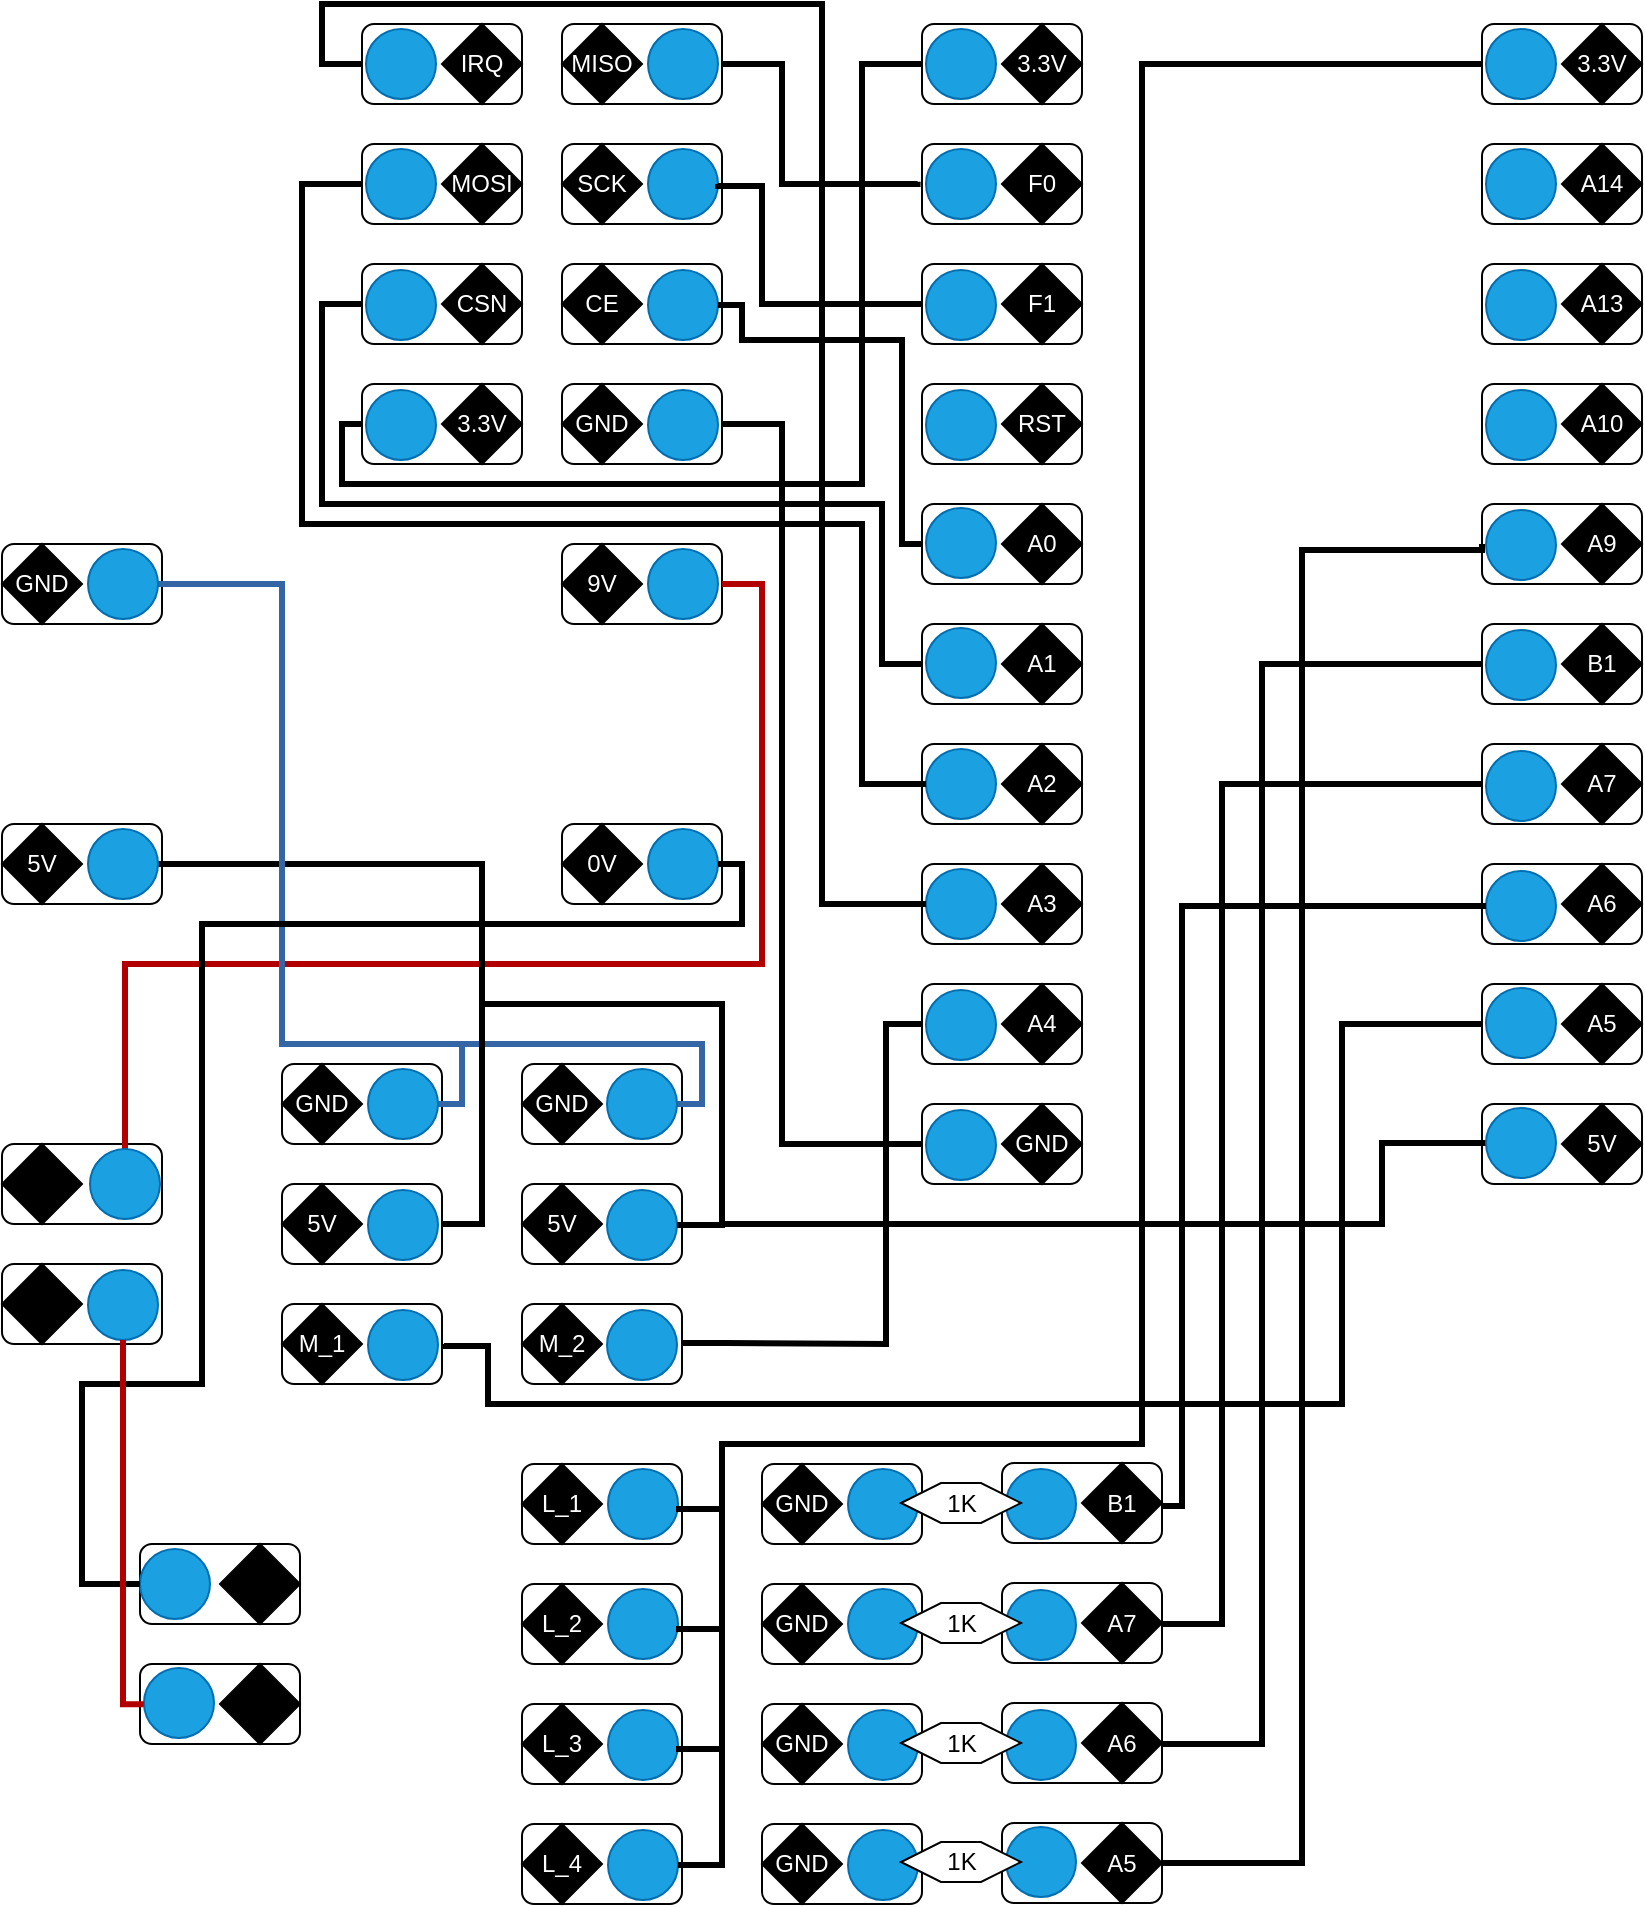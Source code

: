 <mxfile version="21.8.2" type="github">
  <diagram name="Page-1" id="c5zftQqzD3zsDb2I6Wu0">
    <mxGraphModel dx="2270" dy="1325" grid="1" gridSize="10" guides="1" tooltips="1" connect="1" arrows="1" fold="1" page="1" pageScale="1" pageWidth="850" pageHeight="1100" math="0" shadow="0">
      <root>
        <mxCell id="0" />
        <mxCell id="1" parent="0" />
        <mxCell id="VoKVurm5gyyOJxLy-Uc7-3" value="" style="rounded=1;whiteSpace=wrap;html=1;" vertex="1" parent="1">
          <mxGeometry x="200" y="40" width="80" height="40" as="geometry" />
        </mxCell>
        <mxCell id="VoKVurm5gyyOJxLy-Uc7-4" value="" style="rounded=1;whiteSpace=wrap;html=1;" vertex="1" parent="1">
          <mxGeometry x="200" y="100" width="80" height="40" as="geometry" />
        </mxCell>
        <mxCell id="VoKVurm5gyyOJxLy-Uc7-5" value="" style="rounded=1;whiteSpace=wrap;html=1;" vertex="1" parent="1">
          <mxGeometry x="200" y="160" width="80" height="40" as="geometry" />
        </mxCell>
        <mxCell id="VoKVurm5gyyOJxLy-Uc7-6" value="" style="rounded=1;whiteSpace=wrap;html=1;" vertex="1" parent="1">
          <mxGeometry x="200" y="220" width="80" height="40" as="geometry" />
        </mxCell>
        <mxCell id="VoKVurm5gyyOJxLy-Uc7-7" value="" style="rounded=1;whiteSpace=wrap;html=1;" vertex="1" parent="1">
          <mxGeometry x="300" y="40" width="80" height="40" as="geometry" />
        </mxCell>
        <mxCell id="VoKVurm5gyyOJxLy-Uc7-8" value="" style="rounded=1;whiteSpace=wrap;html=1;" vertex="1" parent="1">
          <mxGeometry x="300" y="100" width="80" height="40" as="geometry" />
        </mxCell>
        <mxCell id="VoKVurm5gyyOJxLy-Uc7-9" value="" style="rounded=1;whiteSpace=wrap;html=1;" vertex="1" parent="1">
          <mxGeometry x="300" y="160" width="80" height="40" as="geometry" />
        </mxCell>
        <mxCell id="VoKVurm5gyyOJxLy-Uc7-10" value="" style="rounded=1;whiteSpace=wrap;html=1;" vertex="1" parent="1">
          <mxGeometry x="300" y="220" width="80" height="40" as="geometry" />
        </mxCell>
        <mxCell id="VoKVurm5gyyOJxLy-Uc7-11" value="" style="rounded=1;whiteSpace=wrap;html=1;" vertex="1" parent="1">
          <mxGeometry x="300" y="300" width="80" height="40" as="geometry" />
        </mxCell>
        <mxCell id="VoKVurm5gyyOJxLy-Uc7-14" value="" style="rounded=1;whiteSpace=wrap;html=1;" vertex="1" parent="1">
          <mxGeometry x="300" y="440" width="80" height="40" as="geometry" />
        </mxCell>
        <mxCell id="VoKVurm5gyyOJxLy-Uc7-15" value="" style="rounded=1;whiteSpace=wrap;html=1;" vertex="1" parent="1">
          <mxGeometry x="20" y="300" width="80" height="40" as="geometry" />
        </mxCell>
        <mxCell id="VoKVurm5gyyOJxLy-Uc7-16" value="" style="rounded=1;whiteSpace=wrap;html=1;" vertex="1" parent="1">
          <mxGeometry x="20" y="440" width="80" height="40" as="geometry" />
        </mxCell>
        <mxCell id="VoKVurm5gyyOJxLy-Uc7-17" value="" style="rounded=1;whiteSpace=wrap;html=1;" vertex="1" parent="1">
          <mxGeometry x="20" y="600" width="80" height="40" as="geometry" />
        </mxCell>
        <mxCell id="VoKVurm5gyyOJxLy-Uc7-18" value="" style="rounded=1;whiteSpace=wrap;html=1;" vertex="1" parent="1">
          <mxGeometry x="20" y="660" width="80" height="40" as="geometry" />
        </mxCell>
        <mxCell id="VoKVurm5gyyOJxLy-Uc7-19" value="" style="rounded=1;whiteSpace=wrap;html=1;" vertex="1" parent="1">
          <mxGeometry x="89" y="800" width="80" height="40" as="geometry" />
        </mxCell>
        <mxCell id="VoKVurm5gyyOJxLy-Uc7-20" value="" style="rounded=1;whiteSpace=wrap;html=1;" vertex="1" parent="1">
          <mxGeometry x="89" y="860" width="80" height="40" as="geometry" />
        </mxCell>
        <mxCell id="VoKVurm5gyyOJxLy-Uc7-21" value="" style="rounded=1;whiteSpace=wrap;html=1;" vertex="1" parent="1">
          <mxGeometry x="160" y="560" width="80" height="40" as="geometry" />
        </mxCell>
        <mxCell id="VoKVurm5gyyOJxLy-Uc7-22" value="" style="rounded=1;whiteSpace=wrap;html=1;" vertex="1" parent="1">
          <mxGeometry x="160" y="620" width="80" height="40" as="geometry" />
        </mxCell>
        <mxCell id="VoKVurm5gyyOJxLy-Uc7-23" value="" style="rounded=1;whiteSpace=wrap;html=1;" vertex="1" parent="1">
          <mxGeometry x="160" y="680" width="80" height="40" as="geometry" />
        </mxCell>
        <mxCell id="VoKVurm5gyyOJxLy-Uc7-24" value="" style="rounded=1;whiteSpace=wrap;html=1;" vertex="1" parent="1">
          <mxGeometry x="280" y="560" width="80" height="40" as="geometry" />
        </mxCell>
        <mxCell id="VoKVurm5gyyOJxLy-Uc7-25" value="" style="rounded=1;whiteSpace=wrap;html=1;" vertex="1" parent="1">
          <mxGeometry x="280" y="620" width="80" height="40" as="geometry" />
        </mxCell>
        <mxCell id="VoKVurm5gyyOJxLy-Uc7-26" value="" style="rounded=1;whiteSpace=wrap;html=1;" vertex="1" parent="1">
          <mxGeometry x="280" y="680" width="80" height="40" as="geometry" />
        </mxCell>
        <mxCell id="VoKVurm5gyyOJxLy-Uc7-27" value="" style="rounded=1;whiteSpace=wrap;html=1;" vertex="1" parent="1">
          <mxGeometry x="280" y="760" width="80" height="40" as="geometry" />
        </mxCell>
        <mxCell id="VoKVurm5gyyOJxLy-Uc7-28" value="" style="rounded=1;whiteSpace=wrap;html=1;" vertex="1" parent="1">
          <mxGeometry x="280" y="820" width="80" height="40" as="geometry" />
        </mxCell>
        <mxCell id="VoKVurm5gyyOJxLy-Uc7-29" value="" style="rounded=1;whiteSpace=wrap;html=1;" vertex="1" parent="1">
          <mxGeometry x="280" y="880" width="80" height="40" as="geometry" />
        </mxCell>
        <mxCell id="VoKVurm5gyyOJxLy-Uc7-30" value="" style="rounded=1;whiteSpace=wrap;html=1;" vertex="1" parent="1">
          <mxGeometry x="280" y="940" width="80" height="40" as="geometry" />
        </mxCell>
        <mxCell id="VoKVurm5gyyOJxLy-Uc7-31" value="" style="rounded=1;whiteSpace=wrap;html=1;" vertex="1" parent="1">
          <mxGeometry x="760" y="40" width="80" height="40" as="geometry" />
        </mxCell>
        <mxCell id="VoKVurm5gyyOJxLy-Uc7-32" value="" style="rounded=1;whiteSpace=wrap;html=1;" vertex="1" parent="1">
          <mxGeometry x="760" y="100" width="80" height="40" as="geometry" />
        </mxCell>
        <mxCell id="VoKVurm5gyyOJxLy-Uc7-33" value="" style="rounded=1;whiteSpace=wrap;html=1;" vertex="1" parent="1">
          <mxGeometry x="760" y="160" width="80" height="40" as="geometry" />
        </mxCell>
        <mxCell id="VoKVurm5gyyOJxLy-Uc7-34" value="" style="rounded=1;whiteSpace=wrap;html=1;" vertex="1" parent="1">
          <mxGeometry x="760" y="220" width="80" height="40" as="geometry" />
        </mxCell>
        <mxCell id="VoKVurm5gyyOJxLy-Uc7-35" value="" style="rounded=1;whiteSpace=wrap;html=1;" vertex="1" parent="1">
          <mxGeometry x="760" y="280" width="80" height="40" as="geometry" />
        </mxCell>
        <mxCell id="VoKVurm5gyyOJxLy-Uc7-36" value="" style="rounded=1;whiteSpace=wrap;html=1;" vertex="1" parent="1">
          <mxGeometry x="760" y="340" width="80" height="40" as="geometry" />
        </mxCell>
        <mxCell id="VoKVurm5gyyOJxLy-Uc7-37" value="" style="rounded=1;whiteSpace=wrap;html=1;" vertex="1" parent="1">
          <mxGeometry x="760" y="400" width="80" height="40" as="geometry" />
        </mxCell>
        <mxCell id="VoKVurm5gyyOJxLy-Uc7-38" value="" style="rounded=1;whiteSpace=wrap;html=1;" vertex="1" parent="1">
          <mxGeometry x="760" y="460" width="80" height="40" as="geometry" />
        </mxCell>
        <mxCell id="VoKVurm5gyyOJxLy-Uc7-39" value="" style="rounded=1;whiteSpace=wrap;html=1;" vertex="1" parent="1">
          <mxGeometry x="760" y="520" width="80" height="40" as="geometry" />
        </mxCell>
        <mxCell id="VoKVurm5gyyOJxLy-Uc7-40" value="" style="rounded=1;whiteSpace=wrap;html=1;" vertex="1" parent="1">
          <mxGeometry x="760" y="580" width="80" height="40" as="geometry" />
        </mxCell>
        <mxCell id="VoKVurm5gyyOJxLy-Uc7-43" value="" style="rounded=1;whiteSpace=wrap;html=1;" vertex="1" parent="1">
          <mxGeometry x="480" y="40" width="80" height="40" as="geometry" />
        </mxCell>
        <mxCell id="VoKVurm5gyyOJxLy-Uc7-44" value="" style="rounded=1;whiteSpace=wrap;html=1;" vertex="1" parent="1">
          <mxGeometry x="480" y="100" width="80" height="40" as="geometry" />
        </mxCell>
        <mxCell id="VoKVurm5gyyOJxLy-Uc7-45" value="" style="rounded=1;whiteSpace=wrap;html=1;" vertex="1" parent="1">
          <mxGeometry x="480" y="160" width="80" height="40" as="geometry" />
        </mxCell>
        <mxCell id="VoKVurm5gyyOJxLy-Uc7-46" value="" style="rounded=1;whiteSpace=wrap;html=1;" vertex="1" parent="1">
          <mxGeometry x="480" y="220" width="80" height="40" as="geometry" />
        </mxCell>
        <mxCell id="VoKVurm5gyyOJxLy-Uc7-47" value="" style="rounded=1;whiteSpace=wrap;html=1;" vertex="1" parent="1">
          <mxGeometry x="480" y="280" width="80" height="40" as="geometry" />
        </mxCell>
        <mxCell id="VoKVurm5gyyOJxLy-Uc7-48" value="" style="rounded=1;whiteSpace=wrap;html=1;" vertex="1" parent="1">
          <mxGeometry x="480" y="340" width="80" height="40" as="geometry" />
        </mxCell>
        <mxCell id="VoKVurm5gyyOJxLy-Uc7-49" value="" style="rounded=1;whiteSpace=wrap;html=1;" vertex="1" parent="1">
          <mxGeometry x="480" y="400" width="80" height="40" as="geometry" />
        </mxCell>
        <mxCell id="VoKVurm5gyyOJxLy-Uc7-50" value="" style="rounded=1;whiteSpace=wrap;html=1;" vertex="1" parent="1">
          <mxGeometry x="480" y="460" width="80" height="40" as="geometry" />
        </mxCell>
        <mxCell id="VoKVurm5gyyOJxLy-Uc7-51" value="" style="rounded=1;whiteSpace=wrap;html=1;" vertex="1" parent="1">
          <mxGeometry x="480" y="520" width="80" height="40" as="geometry" />
        </mxCell>
        <mxCell id="VoKVurm5gyyOJxLy-Uc7-52" value="" style="rounded=1;whiteSpace=wrap;html=1;" vertex="1" parent="1">
          <mxGeometry x="480" y="580" width="80" height="40" as="geometry" />
        </mxCell>
        <mxCell id="VoKVurm5gyyOJxLy-Uc7-81" value="L_1" style="rhombus;whiteSpace=wrap;html=1;fillColor=#000000;fontColor=#FFFFFF;" vertex="1" parent="1">
          <mxGeometry x="280" y="760" width="40" height="40" as="geometry" />
        </mxCell>
        <mxCell id="VoKVurm5gyyOJxLy-Uc7-82" value="L_2" style="rhombus;whiteSpace=wrap;html=1;fillColor=#000000;fontColor=#ffffff;" vertex="1" parent="1">
          <mxGeometry x="280" y="820" width="40" height="40" as="geometry" />
        </mxCell>
        <mxCell id="VoKVurm5gyyOJxLy-Uc7-83" value="L_3" style="rhombus;whiteSpace=wrap;html=1;fillColor=#000000;fontColor=#ffffff;" vertex="1" parent="1">
          <mxGeometry x="280" y="880" width="40" height="40" as="geometry" />
        </mxCell>
        <mxCell id="VoKVurm5gyyOJxLy-Uc7-84" value="L_4" style="rhombus;whiteSpace=wrap;html=1;fillColor=#000000;fontColor=#ffffff;" vertex="1" parent="1">
          <mxGeometry x="280" y="940" width="40" height="40" as="geometry" />
        </mxCell>
        <mxCell id="VoKVurm5gyyOJxLy-Uc7-85" value="" style="rhombus;whiteSpace=wrap;html=1;fillColor=#000000;" vertex="1" parent="1">
          <mxGeometry x="129" y="800" width="40" height="40" as="geometry" />
        </mxCell>
        <mxCell id="VoKVurm5gyyOJxLy-Uc7-86" value="" style="rhombus;whiteSpace=wrap;html=1;fillColor=#000000;" vertex="1" parent="1">
          <mxGeometry x="129" y="860" width="40" height="40" as="geometry" />
        </mxCell>
        <mxCell id="VoKVurm5gyyOJxLy-Uc7-89" value="M_2" style="rhombus;whiteSpace=wrap;html=1;fillColor=#000000;fontColor=#FFFFFF;" vertex="1" parent="1">
          <mxGeometry x="280" y="680" width="40" height="40" as="geometry" />
        </mxCell>
        <mxCell id="VoKVurm5gyyOJxLy-Uc7-92" value="&lt;font color=&quot;#ffffff&quot;&gt;M_1&lt;/font&gt;" style="rhombus;whiteSpace=wrap;html=1;fillColor=#000000;" vertex="1" parent="1">
          <mxGeometry x="160" y="680" width="40" height="40" as="geometry" />
        </mxCell>
        <mxCell id="VoKVurm5gyyOJxLy-Uc7-93" value="" style="rhombus;whiteSpace=wrap;html=1;fillColor=#000000;" vertex="1" parent="1">
          <mxGeometry x="20" y="600" width="40" height="40" as="geometry" />
        </mxCell>
        <mxCell id="VoKVurm5gyyOJxLy-Uc7-94" value="" style="rhombus;whiteSpace=wrap;html=1;fillColor=#000000;" vertex="1" parent="1">
          <mxGeometry x="20" y="660" width="40" height="40" as="geometry" />
        </mxCell>
        <mxCell id="VoKVurm5gyyOJxLy-Uc7-95" value="&lt;font color=&quot;#ffffff&quot;&gt;GND&lt;/font&gt;" style="rhombus;whiteSpace=wrap;html=1;fillColor=#000000;" vertex="1" parent="1">
          <mxGeometry x="20" y="300" width="40" height="40" as="geometry" />
        </mxCell>
        <mxCell id="VoKVurm5gyyOJxLy-Uc7-96" value="&lt;font color=&quot;#ffffff&quot;&gt;5V&lt;/font&gt;" style="rhombus;whiteSpace=wrap;html=1;fillColor=#000000;" vertex="1" parent="1">
          <mxGeometry x="20" y="440" width="40" height="40" as="geometry" />
        </mxCell>
        <mxCell id="VoKVurm5gyyOJxLy-Uc7-97" value="9V" style="rhombus;whiteSpace=wrap;html=1;fillColor=#000000;fontColor=#ffffff;" vertex="1" parent="1">
          <mxGeometry x="300" y="300" width="40" height="40" as="geometry" />
        </mxCell>
        <mxCell id="VoKVurm5gyyOJxLy-Uc7-98" value="0V" style="rhombus;whiteSpace=wrap;html=1;fillColor=#000000;fontColor=#ffffff;" vertex="1" parent="1">
          <mxGeometry x="300" y="440" width="40" height="40" as="geometry" />
        </mxCell>
        <mxCell id="VoKVurm5gyyOJxLy-Uc7-99" value="" style="ellipse;whiteSpace=wrap;html=1;aspect=fixed;fillColor=#1ba1e2;strokeColor=#006EAF;fontColor=#ffffff;" vertex="1" parent="1">
          <mxGeometry x="89" y="802.5" width="35" height="35" as="geometry" />
        </mxCell>
        <mxCell id="VoKVurm5gyyOJxLy-Uc7-100" value="" style="ellipse;whiteSpace=wrap;html=1;aspect=fixed;fillColor=#1ba1e2;strokeColor=#006EAF;fontColor=#ffffff;" vertex="1" parent="1">
          <mxGeometry x="91" y="862" width="35" height="35" as="geometry" />
        </mxCell>
        <mxCell id="VoKVurm5gyyOJxLy-Uc7-148" value="" style="edgeStyle=orthogonalEdgeStyle;rounded=0;orthogonalLoop=1;jettySize=auto;html=1;endArrow=none;endFill=0;entryX=1;entryY=0.5;entryDx=0;entryDy=0;strokeWidth=3;fillColor=#e51400;strokeColor=#B20000;" edge="1" parent="1" source="VoKVurm5gyyOJxLy-Uc7-101" target="VoKVurm5gyyOJxLy-Uc7-11">
          <mxGeometry relative="1" as="geometry">
            <mxPoint x="82" y="505" as="targetPoint" />
            <Array as="points">
              <mxPoint x="82" y="510" />
              <mxPoint x="400" y="510" />
              <mxPoint x="400" y="320" />
            </Array>
          </mxGeometry>
        </mxCell>
        <mxCell id="VoKVurm5gyyOJxLy-Uc7-101" value="" style="ellipse;whiteSpace=wrap;html=1;aspect=fixed;fillColor=#1ba1e2;strokeColor=#006EAF;fontColor=#ffffff;" vertex="1" parent="1">
          <mxGeometry x="64" y="602.5" width="35" height="35" as="geometry" />
        </mxCell>
        <mxCell id="VoKVurm5gyyOJxLy-Uc7-102" value="" style="ellipse;whiteSpace=wrap;html=1;aspect=fixed;fillColor=#1ba1e2;strokeColor=#006EAF;fontColor=#ffffff;" vertex="1" parent="1">
          <mxGeometry x="63" y="663" width="35" height="35" as="geometry" />
        </mxCell>
        <mxCell id="VoKVurm5gyyOJxLy-Uc7-199" value="" style="edgeStyle=orthogonalEdgeStyle;rounded=0;orthogonalLoop=1;jettySize=auto;html=1;endArrow=none;endFill=0;strokeWidth=3;entryX=0;entryY=0.5;entryDx=0;entryDy=0;" edge="1" parent="1" source="VoKVurm5gyyOJxLy-Uc7-103" target="VoKVurm5gyyOJxLy-Uc7-140">
          <mxGeometry relative="1" as="geometry">
            <mxPoint x="195.5" y="460" as="targetPoint" />
            <Array as="points">
              <mxPoint x="260" y="460" />
              <mxPoint x="260" y="530" />
              <mxPoint x="380" y="530" />
              <mxPoint x="380" y="640" />
              <mxPoint x="710" y="640" />
              <mxPoint x="710" y="600" />
            </Array>
          </mxGeometry>
        </mxCell>
        <mxCell id="VoKVurm5gyyOJxLy-Uc7-103" value="" style="ellipse;whiteSpace=wrap;html=1;aspect=fixed;fillColor=#1ba1e2;strokeColor=#006EAF;fontColor=#ffffff;" vertex="1" parent="1">
          <mxGeometry x="63" y="442.5" width="35" height="35" as="geometry" />
        </mxCell>
        <mxCell id="VoKVurm5gyyOJxLy-Uc7-201" value="" style="edgeStyle=orthogonalEdgeStyle;rounded=0;orthogonalLoop=1;jettySize=auto;html=1;endArrow=none;endFill=0;strokeWidth=3;entryX=1;entryY=0.5;entryDx=0;entryDy=0;fillColor=#ffcccc;strokeColor=#3465a4;" edge="1" parent="1" source="VoKVurm5gyyOJxLy-Uc7-104" target="VoKVurm5gyyOJxLy-Uc7-131">
          <mxGeometry relative="1" as="geometry">
            <mxPoint x="195.5" y="320" as="targetPoint" />
            <Array as="points">
              <mxPoint x="160" y="320" />
              <mxPoint x="160" y="550" />
              <mxPoint x="250" y="550" />
              <mxPoint x="250" y="580" />
            </Array>
          </mxGeometry>
        </mxCell>
        <mxCell id="VoKVurm5gyyOJxLy-Uc7-104" value="" style="ellipse;whiteSpace=wrap;html=1;aspect=fixed;fillColor=#1ba1e2;strokeColor=#006EAF;fontColor=#ffffff;" vertex="1" parent="1">
          <mxGeometry x="63" y="302.5" width="35" height="35" as="geometry" />
        </mxCell>
        <mxCell id="VoKVurm5gyyOJxLy-Uc7-105" value="" style="ellipse;whiteSpace=wrap;html=1;aspect=fixed;fillColor=#1ba1e2;strokeColor=#006EAF;fontColor=#ffffff;" vertex="1" parent="1">
          <mxGeometry x="343" y="442.5" width="35" height="35" as="geometry" />
        </mxCell>
        <mxCell id="VoKVurm5gyyOJxLy-Uc7-106" value="" style="ellipse;whiteSpace=wrap;html=1;aspect=fixed;fillColor=#1ba1e2;strokeColor=#006EAF;fontColor=#ffffff;" vertex="1" parent="1">
          <mxGeometry x="343" y="302.5" width="35" height="35" as="geometry" />
        </mxCell>
        <mxCell id="VoKVurm5gyyOJxLy-Uc7-107" value="" style="ellipse;whiteSpace=wrap;html=1;aspect=fixed;fillColor=#1ba1e2;strokeColor=#006EAF;fontColor=#ffffff;" vertex="1" parent="1">
          <mxGeometry x="202" y="42.5" width="35" height="35" as="geometry" />
        </mxCell>
        <mxCell id="VoKVurm5gyyOJxLy-Uc7-108" value="" style="ellipse;whiteSpace=wrap;html=1;aspect=fixed;fillColor=#1ba1e2;strokeColor=#006EAF;fontColor=#ffffff;" vertex="1" parent="1">
          <mxGeometry x="202" y="102.5" width="35" height="35" as="geometry" />
        </mxCell>
        <mxCell id="VoKVurm5gyyOJxLy-Uc7-109" value="" style="ellipse;whiteSpace=wrap;html=1;aspect=fixed;fillColor=#1ba1e2;strokeColor=#006EAF;fontColor=#ffffff;" vertex="1" parent="1">
          <mxGeometry x="202" y="163" width="35" height="35" as="geometry" />
        </mxCell>
        <mxCell id="VoKVurm5gyyOJxLy-Uc7-110" value="" style="ellipse;whiteSpace=wrap;html=1;aspect=fixed;fillColor=#1ba1e2;strokeColor=#006EAF;fontColor=#ffffff;" vertex="1" parent="1">
          <mxGeometry x="202" y="223" width="35" height="35" as="geometry" />
        </mxCell>
        <mxCell id="VoKVurm5gyyOJxLy-Uc7-111" value="" style="ellipse;whiteSpace=wrap;html=1;aspect=fixed;fillColor=#1ba1e2;strokeColor=#006EAF;fontColor=#ffffff;" vertex="1" parent="1">
          <mxGeometry x="343" y="42.5" width="35" height="35" as="geometry" />
        </mxCell>
        <mxCell id="VoKVurm5gyyOJxLy-Uc7-112" value="" style="ellipse;whiteSpace=wrap;html=1;aspect=fixed;fillColor=#1ba1e2;strokeColor=#006EAF;fontColor=#ffffff;" vertex="1" parent="1">
          <mxGeometry x="343" y="102.5" width="35" height="35" as="geometry" />
        </mxCell>
        <mxCell id="VoKVurm5gyyOJxLy-Uc7-113" value="" style="ellipse;whiteSpace=wrap;html=1;aspect=fixed;fillColor=#1ba1e2;strokeColor=#006EAF;fontColor=#ffffff;" vertex="1" parent="1">
          <mxGeometry x="343" y="163" width="35" height="35" as="geometry" />
        </mxCell>
        <mxCell id="VoKVurm5gyyOJxLy-Uc7-114" value="" style="ellipse;whiteSpace=wrap;html=1;aspect=fixed;fillColor=#1ba1e2;strokeColor=#006EAF;fontColor=#ffffff;" vertex="1" parent="1">
          <mxGeometry x="343" y="223" width="35" height="35" as="geometry" />
        </mxCell>
        <mxCell id="VoKVurm5gyyOJxLy-Uc7-115" value="" style="ellipse;whiteSpace=wrap;html=1;aspect=fixed;fillColor=#1ba1e2;strokeColor=#006EAF;fontColor=#ffffff;" vertex="1" parent="1">
          <mxGeometry x="482" y="42.5" width="35" height="35" as="geometry" />
        </mxCell>
        <mxCell id="VoKVurm5gyyOJxLy-Uc7-116" value="" style="ellipse;whiteSpace=wrap;html=1;aspect=fixed;fillColor=#1ba1e2;strokeColor=#006EAF;fontColor=#ffffff;" vertex="1" parent="1">
          <mxGeometry x="482" y="102.5" width="35" height="35" as="geometry" />
        </mxCell>
        <mxCell id="VoKVurm5gyyOJxLy-Uc7-117" value="" style="ellipse;whiteSpace=wrap;html=1;aspect=fixed;fillColor=#1ba1e2;strokeColor=#006EAF;fontColor=#ffffff;" vertex="1" parent="1">
          <mxGeometry x="482" y="163" width="35" height="35" as="geometry" />
        </mxCell>
        <mxCell id="VoKVurm5gyyOJxLy-Uc7-118" value="" style="ellipse;whiteSpace=wrap;html=1;aspect=fixed;fillColor=#1ba1e2;strokeColor=#006EAF;fontColor=#ffffff;" vertex="1" parent="1">
          <mxGeometry x="482" y="223" width="35" height="35" as="geometry" />
        </mxCell>
        <mxCell id="VoKVurm5gyyOJxLy-Uc7-119" value="" style="ellipse;whiteSpace=wrap;html=1;aspect=fixed;fillColor=#1ba1e2;strokeColor=#006EAF;fontColor=#ffffff;" vertex="1" parent="1">
          <mxGeometry x="762" y="42.5" width="35" height="35" as="geometry" />
        </mxCell>
        <mxCell id="VoKVurm5gyyOJxLy-Uc7-120" value="" style="ellipse;whiteSpace=wrap;html=1;aspect=fixed;fillColor=#1ba1e2;strokeColor=#006EAF;fontColor=#ffffff;" vertex="1" parent="1">
          <mxGeometry x="762" y="102.5" width="35" height="35" as="geometry" />
        </mxCell>
        <mxCell id="VoKVurm5gyyOJxLy-Uc7-121" value="" style="ellipse;whiteSpace=wrap;html=1;aspect=fixed;fillColor=#1ba1e2;strokeColor=#006EAF;fontColor=#ffffff;" vertex="1" parent="1">
          <mxGeometry x="762" y="163" width="35" height="35" as="geometry" />
        </mxCell>
        <mxCell id="VoKVurm5gyyOJxLy-Uc7-122" value="" style="ellipse;whiteSpace=wrap;html=1;aspect=fixed;fillColor=#1ba1e2;strokeColor=#006EAF;fontColor=#ffffff;" vertex="1" parent="1">
          <mxGeometry x="762" y="223" width="35" height="35" as="geometry" />
        </mxCell>
        <mxCell id="VoKVurm5gyyOJxLy-Uc7-123" value="" style="ellipse;whiteSpace=wrap;html=1;aspect=fixed;fillColor=#1ba1e2;strokeColor=#006EAF;fontColor=#ffffff;" vertex="1" parent="1">
          <mxGeometry x="482" y="282" width="35" height="35" as="geometry" />
        </mxCell>
        <mxCell id="VoKVurm5gyyOJxLy-Uc7-124" value="" style="ellipse;whiteSpace=wrap;html=1;aspect=fixed;fillColor=#1ba1e2;strokeColor=#006EAF;fontColor=#ffffff;" vertex="1" parent="1">
          <mxGeometry x="482" y="342" width="35" height="35" as="geometry" />
        </mxCell>
        <mxCell id="VoKVurm5gyyOJxLy-Uc7-125" value="" style="ellipse;whiteSpace=wrap;html=1;aspect=fixed;fillColor=#1ba1e2;strokeColor=#006EAF;fontColor=#ffffff;" vertex="1" parent="1">
          <mxGeometry x="482" y="402.5" width="35" height="35" as="geometry" />
        </mxCell>
        <mxCell id="VoKVurm5gyyOJxLy-Uc7-126" value="" style="ellipse;whiteSpace=wrap;html=1;aspect=fixed;fillColor=#1ba1e2;strokeColor=#006EAF;fontColor=#ffffff;" vertex="1" parent="1">
          <mxGeometry x="482" y="462.5" width="35" height="35" as="geometry" />
        </mxCell>
        <mxCell id="VoKVurm5gyyOJxLy-Uc7-127" value="" style="ellipse;whiteSpace=wrap;html=1;aspect=fixed;fillColor=#1ba1e2;strokeColor=#006EAF;fontColor=#ffffff;" vertex="1" parent="1">
          <mxGeometry x="762" y="283" width="35" height="35" as="geometry" />
        </mxCell>
        <mxCell id="VoKVurm5gyyOJxLy-Uc7-128" value="" style="ellipse;whiteSpace=wrap;html=1;aspect=fixed;fillColor=#1ba1e2;strokeColor=#006EAF;fontColor=#ffffff;" vertex="1" parent="1">
          <mxGeometry x="762" y="343" width="35" height="35" as="geometry" />
        </mxCell>
        <mxCell id="VoKVurm5gyyOJxLy-Uc7-129" value="" style="ellipse;whiteSpace=wrap;html=1;aspect=fixed;fillColor=#1ba1e2;strokeColor=#006EAF;fontColor=#ffffff;" vertex="1" parent="1">
          <mxGeometry x="762" y="403.5" width="35" height="35" as="geometry" />
        </mxCell>
        <mxCell id="VoKVurm5gyyOJxLy-Uc7-130" value="" style="ellipse;whiteSpace=wrap;html=1;aspect=fixed;fillColor=#1ba1e2;strokeColor=#006EAF;fontColor=#ffffff;" vertex="1" parent="1">
          <mxGeometry x="762" y="463.5" width="35" height="35" as="geometry" />
        </mxCell>
        <mxCell id="VoKVurm5gyyOJxLy-Uc7-131" value="" style="ellipse;whiteSpace=wrap;html=1;aspect=fixed;fillColor=#1ba1e2;strokeColor=#006EAF;fontColor=#ffffff;" vertex="1" parent="1">
          <mxGeometry x="203" y="562.5" width="35" height="35" as="geometry" />
        </mxCell>
        <mxCell id="VoKVurm5gyyOJxLy-Uc7-132" value="" style="ellipse;whiteSpace=wrap;html=1;aspect=fixed;fillColor=#1ba1e2;strokeColor=#006EAF;fontColor=#ffffff;" vertex="1" parent="1">
          <mxGeometry x="203" y="623" width="35" height="35" as="geometry" />
        </mxCell>
        <mxCell id="VoKVurm5gyyOJxLy-Uc7-133" value="" style="ellipse;whiteSpace=wrap;html=1;aspect=fixed;fillColor=#1ba1e2;strokeColor=#006EAF;fontColor=#ffffff;" vertex="1" parent="1">
          <mxGeometry x="203" y="683" width="35" height="35" as="geometry" />
        </mxCell>
        <mxCell id="VoKVurm5gyyOJxLy-Uc7-206" value="" style="edgeStyle=orthogonalEdgeStyle;rounded=0;orthogonalLoop=1;jettySize=auto;html=1;endArrow=none;endFill=0;strokeWidth=3;exitX=1;exitY=0.5;exitDx=0;exitDy=0;strokeColor=#3465a4;" edge="1" parent="1" source="VoKVurm5gyyOJxLy-Uc7-134">
          <mxGeometry relative="1" as="geometry">
            <mxPoint x="360" y="580" as="sourcePoint" />
            <mxPoint x="250" y="550" as="targetPoint" />
            <Array as="points">
              <mxPoint x="370" y="580" />
              <mxPoint x="370" y="550" />
            </Array>
          </mxGeometry>
        </mxCell>
        <mxCell id="VoKVurm5gyyOJxLy-Uc7-134" value="" style="ellipse;whiteSpace=wrap;html=1;aspect=fixed;fillColor=#1ba1e2;strokeColor=#006EAF;fontColor=#ffffff;" vertex="1" parent="1">
          <mxGeometry x="322.5" y="562.5" width="35" height="35" as="geometry" />
        </mxCell>
        <mxCell id="VoKVurm5gyyOJxLy-Uc7-135" value="" style="ellipse;whiteSpace=wrap;html=1;aspect=fixed;fillColor=#1ba1e2;strokeColor=#006EAF;fontColor=#ffffff;" vertex="1" parent="1">
          <mxGeometry x="322.5" y="623" width="35" height="35" as="geometry" />
        </mxCell>
        <mxCell id="VoKVurm5gyyOJxLy-Uc7-136" value="" style="ellipse;whiteSpace=wrap;html=1;aspect=fixed;fillColor=#1ba1e2;strokeColor=#006EAF;fontColor=#ffffff;" vertex="1" parent="1">
          <mxGeometry x="322.5" y="683" width="35" height="35" as="geometry" />
        </mxCell>
        <mxCell id="VoKVurm5gyyOJxLy-Uc7-137" value="" style="ellipse;whiteSpace=wrap;html=1;aspect=fixed;fillColor=#1ba1e2;strokeColor=#006EAF;fontColor=#ffffff;" vertex="1" parent="1">
          <mxGeometry x="482" y="523" width="35" height="35" as="geometry" />
        </mxCell>
        <mxCell id="VoKVurm5gyyOJxLy-Uc7-138" value="" style="ellipse;whiteSpace=wrap;html=1;aspect=fixed;fillColor=#1ba1e2;strokeColor=#006EAF;fontColor=#ffffff;" vertex="1" parent="1">
          <mxGeometry x="482" y="583" width="35" height="35" as="geometry" />
        </mxCell>
        <mxCell id="VoKVurm5gyyOJxLy-Uc7-139" value="" style="ellipse;whiteSpace=wrap;html=1;aspect=fixed;fillColor=#1ba1e2;strokeColor=#006EAF;fontColor=#ffffff;" vertex="1" parent="1">
          <mxGeometry x="762" y="522" width="35" height="35" as="geometry" />
        </mxCell>
        <mxCell id="VoKVurm5gyyOJxLy-Uc7-140" value="" style="ellipse;whiteSpace=wrap;html=1;aspect=fixed;fillColor=#1ba1e2;strokeColor=#006EAF;fontColor=#ffffff;" vertex="1" parent="1">
          <mxGeometry x="762" y="582" width="35" height="35" as="geometry" />
        </mxCell>
        <mxCell id="VoKVurm5gyyOJxLy-Uc7-141" value="" style="ellipse;whiteSpace=wrap;html=1;aspect=fixed;fillColor=#1ba1e2;strokeColor=#006EAF;fontColor=#ffffff;" vertex="1" parent="1">
          <mxGeometry x="323" y="762.5" width="35" height="35" as="geometry" />
        </mxCell>
        <mxCell id="VoKVurm5gyyOJxLy-Uc7-142" value="" style="ellipse;whiteSpace=wrap;html=1;aspect=fixed;fillColor=#1ba1e2;strokeColor=#006EAF;fontColor=#ffffff;" vertex="1" parent="1">
          <mxGeometry x="323" y="822.5" width="35" height="35" as="geometry" />
        </mxCell>
        <mxCell id="VoKVurm5gyyOJxLy-Uc7-143" value="" style="ellipse;whiteSpace=wrap;html=1;aspect=fixed;fillColor=#1ba1e2;strokeColor=#006EAF;fontColor=#ffffff;" vertex="1" parent="1">
          <mxGeometry x="323" y="883" width="35" height="35" as="geometry" />
        </mxCell>
        <mxCell id="VoKVurm5gyyOJxLy-Uc7-144" value="" style="ellipse;whiteSpace=wrap;html=1;aspect=fixed;fillColor=#1ba1e2;strokeColor=#006EAF;fontColor=#ffffff;" vertex="1" parent="1">
          <mxGeometry x="323" y="943" width="35" height="35" as="geometry" />
        </mxCell>
        <mxCell id="VoKVurm5gyyOJxLy-Uc7-145" value="" style="endArrow=none;html=1;rounded=0;exitX=0;exitY=0.5;exitDx=0;exitDy=0;entryX=1;entryY=0.5;entryDx=0;entryDy=0;edgeStyle=orthogonalEdgeStyle;strokeWidth=3;" edge="1" parent="1" source="VoKVurm5gyyOJxLy-Uc7-99" target="VoKVurm5gyyOJxLy-Uc7-105">
          <mxGeometry width="50" height="50" relative="1" as="geometry">
            <mxPoint x="140" y="710" as="sourcePoint" />
            <mxPoint x="60" y="740" as="targetPoint" />
            <Array as="points">
              <mxPoint x="60" y="820" />
              <mxPoint x="60" y="720" />
              <mxPoint x="120" y="720" />
              <mxPoint x="120" y="490" />
              <mxPoint x="390" y="490" />
              <mxPoint x="390" y="460" />
            </Array>
          </mxGeometry>
        </mxCell>
        <mxCell id="VoKVurm5gyyOJxLy-Uc7-146" value="" style="endArrow=none;html=1;rounded=0;exitX=-0.003;exitY=0.517;exitDx=0;exitDy=0;exitPerimeter=0;entryX=0.5;entryY=1;entryDx=0;entryDy=0;edgeStyle=orthogonalEdgeStyle;strokeWidth=3;fillColor=#e51400;strokeColor=#B20000;" edge="1" parent="1" source="VoKVurm5gyyOJxLy-Uc7-100" target="VoKVurm5gyyOJxLy-Uc7-102">
          <mxGeometry width="50" height="50" relative="1" as="geometry">
            <mxPoint x="150" y="790" as="sourcePoint" />
            <mxPoint x="200" y="740" as="targetPoint" />
          </mxGeometry>
        </mxCell>
        <mxCell id="VoKVurm5gyyOJxLy-Uc7-149" value="" style="rounded=1;whiteSpace=wrap;html=1;" vertex="1" parent="1">
          <mxGeometry x="400" y="760" width="80" height="40" as="geometry" />
        </mxCell>
        <mxCell id="VoKVurm5gyyOJxLy-Uc7-150" value="" style="rounded=1;whiteSpace=wrap;html=1;" vertex="1" parent="1">
          <mxGeometry x="400" y="820" width="80" height="40" as="geometry" />
        </mxCell>
        <mxCell id="VoKVurm5gyyOJxLy-Uc7-151" value="" style="rounded=1;whiteSpace=wrap;html=1;" vertex="1" parent="1">
          <mxGeometry x="400" y="880" width="80" height="40" as="geometry" />
        </mxCell>
        <mxCell id="VoKVurm5gyyOJxLy-Uc7-152" value="" style="rounded=1;whiteSpace=wrap;html=1;" vertex="1" parent="1">
          <mxGeometry x="400" y="940" width="80" height="40" as="geometry" />
        </mxCell>
        <mxCell id="VoKVurm5gyyOJxLy-Uc7-157" value="" style="ellipse;whiteSpace=wrap;html=1;aspect=fixed;fillColor=#1ba1e2;strokeColor=#006EAF;fontColor=#ffffff;" vertex="1" parent="1">
          <mxGeometry x="443" y="762.5" width="35" height="35" as="geometry" />
        </mxCell>
        <mxCell id="VoKVurm5gyyOJxLy-Uc7-158" value="" style="ellipse;whiteSpace=wrap;html=1;aspect=fixed;fillColor=#1ba1e2;strokeColor=#006EAF;fontColor=#ffffff;" vertex="1" parent="1">
          <mxGeometry x="443" y="822.5" width="35" height="35" as="geometry" />
        </mxCell>
        <mxCell id="VoKVurm5gyyOJxLy-Uc7-159" value="" style="ellipse;whiteSpace=wrap;html=1;aspect=fixed;fillColor=#1ba1e2;strokeColor=#006EAF;fontColor=#ffffff;" vertex="1" parent="1">
          <mxGeometry x="443" y="883" width="35" height="35" as="geometry" />
        </mxCell>
        <mxCell id="VoKVurm5gyyOJxLy-Uc7-160" value="" style="ellipse;whiteSpace=wrap;html=1;aspect=fixed;fillColor=#1ba1e2;strokeColor=#006EAF;fontColor=#ffffff;" vertex="1" parent="1">
          <mxGeometry x="443" y="943" width="35" height="35" as="geometry" />
        </mxCell>
        <mxCell id="VoKVurm5gyyOJxLy-Uc7-161" value="&lt;font color=&quot;#ffffff&quot;&gt;GND&lt;/font&gt;" style="rhombus;whiteSpace=wrap;html=1;fillColor=#000000;" vertex="1" parent="1">
          <mxGeometry x="160" y="560" width="40" height="40" as="geometry" />
        </mxCell>
        <mxCell id="VoKVurm5gyyOJxLy-Uc7-162" value="&lt;font color=&quot;#ffffff&quot;&gt;5V&lt;/font&gt;" style="rhombus;whiteSpace=wrap;html=1;fillColor=#000000;" vertex="1" parent="1">
          <mxGeometry x="160" y="620" width="40" height="40" as="geometry" />
        </mxCell>
        <mxCell id="VoKVurm5gyyOJxLy-Uc7-163" value="&lt;font color=&quot;#ffffff&quot;&gt;GND&lt;/font&gt;" style="rhombus;whiteSpace=wrap;html=1;fillColor=#000000;" vertex="1" parent="1">
          <mxGeometry x="280" y="560" width="40" height="40" as="geometry" />
        </mxCell>
        <mxCell id="VoKVurm5gyyOJxLy-Uc7-164" value="&lt;font color=&quot;#ffffff&quot;&gt;5V&lt;/font&gt;" style="rhombus;whiteSpace=wrap;html=1;fillColor=#000000;" vertex="1" parent="1">
          <mxGeometry x="280" y="620" width="40" height="40" as="geometry" />
        </mxCell>
        <mxCell id="VoKVurm5gyyOJxLy-Uc7-165" value="GND" style="rhombus;whiteSpace=wrap;html=1;fillColor=#000000;fontColor=#FFFFFF;" vertex="1" parent="1">
          <mxGeometry x="400" y="760" width="40" height="40" as="geometry" />
        </mxCell>
        <mxCell id="VoKVurm5gyyOJxLy-Uc7-166" value="GND" style="rhombus;whiteSpace=wrap;html=1;fillColor=#000000;fontColor=#ffffff;" vertex="1" parent="1">
          <mxGeometry x="400" y="820" width="40" height="40" as="geometry" />
        </mxCell>
        <mxCell id="VoKVurm5gyyOJxLy-Uc7-167" value="GND" style="rhombus;whiteSpace=wrap;html=1;fillColor=#000000;fontColor=#ffffff;" vertex="1" parent="1">
          <mxGeometry x="400" y="880" width="40" height="40" as="geometry" />
        </mxCell>
        <mxCell id="VoKVurm5gyyOJxLy-Uc7-168" value="GND" style="rhombus;whiteSpace=wrap;html=1;fillColor=#000000;fontColor=#ffffff;" vertex="1" parent="1">
          <mxGeometry x="400" y="940" width="40" height="40" as="geometry" />
        </mxCell>
        <mxCell id="VoKVurm5gyyOJxLy-Uc7-170" value="3.3V" style="rhombus;whiteSpace=wrap;html=1;fillColor=#000000;fontColor=#FFFFFF;" vertex="1" parent="1">
          <mxGeometry x="520" y="40" width="40" height="40" as="geometry" />
        </mxCell>
        <mxCell id="VoKVurm5gyyOJxLy-Uc7-171" value="F0" style="rhombus;whiteSpace=wrap;html=1;fillColor=#000000;fontColor=#ffffff;" vertex="1" parent="1">
          <mxGeometry x="520" y="100" width="40" height="40" as="geometry" />
        </mxCell>
        <mxCell id="VoKVurm5gyyOJxLy-Uc7-172" value="F1" style="rhombus;whiteSpace=wrap;html=1;fillColor=#000000;fontColor=#ffffff;" vertex="1" parent="1">
          <mxGeometry x="520" y="160" width="40" height="40" as="geometry" />
        </mxCell>
        <mxCell id="VoKVurm5gyyOJxLy-Uc7-173" value="RST" style="rhombus;whiteSpace=wrap;html=1;fillColor=#000000;fontColor=#ffffff;" vertex="1" parent="1">
          <mxGeometry x="520" y="220" width="40" height="40" as="geometry" />
        </mxCell>
        <mxCell id="VoKVurm5gyyOJxLy-Uc7-174" value="A0" style="rhombus;whiteSpace=wrap;html=1;fillColor=#000000;fontColor=#FFFFFF;" vertex="1" parent="1">
          <mxGeometry x="520" y="280" width="40" height="40" as="geometry" />
        </mxCell>
        <mxCell id="VoKVurm5gyyOJxLy-Uc7-175" value="A1" style="rhombus;whiteSpace=wrap;html=1;fillColor=#000000;fontColor=#ffffff;" vertex="1" parent="1">
          <mxGeometry x="520" y="340" width="40" height="40" as="geometry" />
        </mxCell>
        <mxCell id="VoKVurm5gyyOJxLy-Uc7-176" value="A2" style="rhombus;whiteSpace=wrap;html=1;fillColor=#000000;fontColor=#ffffff;" vertex="1" parent="1">
          <mxGeometry x="520" y="400" width="40" height="40" as="geometry" />
        </mxCell>
        <mxCell id="VoKVurm5gyyOJxLy-Uc7-177" value="A3" style="rhombus;whiteSpace=wrap;html=1;fillColor=#000000;fontColor=#ffffff;" vertex="1" parent="1">
          <mxGeometry x="520" y="460" width="40" height="40" as="geometry" />
        </mxCell>
        <mxCell id="VoKVurm5gyyOJxLy-Uc7-178" value="3.3V" style="rhombus;whiteSpace=wrap;html=1;fillColor=#000000;fontColor=#FFFFFF;" vertex="1" parent="1">
          <mxGeometry x="800" y="40" width="40" height="40" as="geometry" />
        </mxCell>
        <mxCell id="VoKVurm5gyyOJxLy-Uc7-179" value="A14" style="rhombus;whiteSpace=wrap;html=1;fillColor=#000000;fontColor=#ffffff;" vertex="1" parent="1">
          <mxGeometry x="800" y="100" width="40" height="40" as="geometry" />
        </mxCell>
        <mxCell id="VoKVurm5gyyOJxLy-Uc7-180" value="A13" style="rhombus;whiteSpace=wrap;html=1;fillColor=#000000;fontColor=#ffffff;" vertex="1" parent="1">
          <mxGeometry x="800" y="160" width="40" height="40" as="geometry" />
        </mxCell>
        <mxCell id="VoKVurm5gyyOJxLy-Uc7-181" value="A10" style="rhombus;whiteSpace=wrap;html=1;fillColor=#000000;fontColor=#ffffff;" vertex="1" parent="1">
          <mxGeometry x="800" y="220" width="40" height="40" as="geometry" />
        </mxCell>
        <mxCell id="VoKVurm5gyyOJxLy-Uc7-182" value="A9" style="rhombus;whiteSpace=wrap;html=1;fillColor=#000000;fontColor=#FFFFFF;" vertex="1" parent="1">
          <mxGeometry x="800" y="280" width="40" height="40" as="geometry" />
        </mxCell>
        <mxCell id="VoKVurm5gyyOJxLy-Uc7-183" value="B1" style="rhombus;whiteSpace=wrap;html=1;fillColor=#000000;fontColor=#ffffff;" vertex="1" parent="1">
          <mxGeometry x="800" y="340" width="40" height="40" as="geometry" />
        </mxCell>
        <mxCell id="VoKVurm5gyyOJxLy-Uc7-184" value="A7" style="rhombus;whiteSpace=wrap;html=1;fillColor=#000000;fontColor=#ffffff;" vertex="1" parent="1">
          <mxGeometry x="800" y="400" width="40" height="40" as="geometry" />
        </mxCell>
        <mxCell id="VoKVurm5gyyOJxLy-Uc7-185" value="A6" style="rhombus;whiteSpace=wrap;html=1;fillColor=#000000;fontColor=#ffffff;" vertex="1" parent="1">
          <mxGeometry x="800" y="460" width="40" height="40" as="geometry" />
        </mxCell>
        <mxCell id="VoKVurm5gyyOJxLy-Uc7-186" value="A5" style="rhombus;whiteSpace=wrap;html=1;fillColor=#000000;fontColor=#ffffff;" vertex="1" parent="1">
          <mxGeometry x="800" y="520" width="40" height="40" as="geometry" />
        </mxCell>
        <mxCell id="VoKVurm5gyyOJxLy-Uc7-187" value="5V" style="rhombus;whiteSpace=wrap;html=1;fillColor=#000000;fontColor=#ffffff;" vertex="1" parent="1">
          <mxGeometry x="800" y="580" width="40" height="40" as="geometry" />
        </mxCell>
        <mxCell id="VoKVurm5gyyOJxLy-Uc7-188" value="A4" style="rhombus;whiteSpace=wrap;html=1;fillColor=#000000;fontColor=#ffffff;" vertex="1" parent="1">
          <mxGeometry x="520" y="520" width="40" height="40" as="geometry" />
        </mxCell>
        <mxCell id="VoKVurm5gyyOJxLy-Uc7-189" value="GND" style="rhombus;whiteSpace=wrap;html=1;fillColor=#000000;fontColor=#ffffff;" vertex="1" parent="1">
          <mxGeometry x="520" y="580" width="40" height="40" as="geometry" />
        </mxCell>
        <mxCell id="VoKVurm5gyyOJxLy-Uc7-190" value="MISO" style="rhombus;whiteSpace=wrap;html=1;fillColor=#000000;fontColor=#FFFFFF;" vertex="1" parent="1">
          <mxGeometry x="300" y="40" width="40" height="40" as="geometry" />
        </mxCell>
        <mxCell id="VoKVurm5gyyOJxLy-Uc7-191" value="SCK" style="rhombus;whiteSpace=wrap;html=1;fillColor=#000000;fontColor=#ffffff;" vertex="1" parent="1">
          <mxGeometry x="300" y="100" width="40" height="40" as="geometry" />
        </mxCell>
        <mxCell id="VoKVurm5gyyOJxLy-Uc7-192" value="CE" style="rhombus;whiteSpace=wrap;html=1;fillColor=#000000;fontColor=#ffffff;" vertex="1" parent="1">
          <mxGeometry x="300" y="160" width="40" height="40" as="geometry" />
        </mxCell>
        <mxCell id="VoKVurm5gyyOJxLy-Uc7-193" value="GND" style="rhombus;whiteSpace=wrap;html=1;fillColor=#000000;fontColor=#ffffff;" vertex="1" parent="1">
          <mxGeometry x="300" y="220" width="40" height="40" as="geometry" />
        </mxCell>
        <mxCell id="VoKVurm5gyyOJxLy-Uc7-194" value="IRQ" style="rhombus;whiteSpace=wrap;html=1;fillColor=#000000;fontColor=#FFFFFF;" vertex="1" parent="1">
          <mxGeometry x="240" y="40" width="40" height="40" as="geometry" />
        </mxCell>
        <mxCell id="VoKVurm5gyyOJxLy-Uc7-195" value="MOSI" style="rhombus;whiteSpace=wrap;html=1;fillColor=#000000;fontColor=#ffffff;" vertex="1" parent="1">
          <mxGeometry x="240" y="100" width="40" height="40" as="geometry" />
        </mxCell>
        <mxCell id="VoKVurm5gyyOJxLy-Uc7-196" value="CSN" style="rhombus;whiteSpace=wrap;html=1;fillColor=#000000;fontColor=#ffffff;" vertex="1" parent="1">
          <mxGeometry x="240" y="160" width="40" height="40" as="geometry" />
        </mxCell>
        <mxCell id="VoKVurm5gyyOJxLy-Uc7-197" value="3.3V" style="rhombus;whiteSpace=wrap;html=1;fillColor=#000000;fontColor=#ffffff;" vertex="1" parent="1">
          <mxGeometry x="240" y="220" width="40" height="40" as="geometry" />
        </mxCell>
        <mxCell id="VoKVurm5gyyOJxLy-Uc7-209" value="" style="edgeStyle=orthogonalEdgeStyle;rounded=0;orthogonalLoop=1;jettySize=auto;html=1;endArrow=none;endFill=0;strokeWidth=3;entryX=1;entryY=0.5;entryDx=0;entryDy=0;" edge="1" parent="1" target="VoKVurm5gyyOJxLy-Uc7-22">
          <mxGeometry relative="1" as="geometry">
            <mxPoint x="260" y="530" as="sourcePoint" />
            <mxPoint x="308.5" y="610" as="targetPoint" />
            <Array as="points">
              <mxPoint x="260" y="640" />
            </Array>
          </mxGeometry>
        </mxCell>
        <mxCell id="VoKVurm5gyyOJxLy-Uc7-210" value="" style="edgeStyle=orthogonalEdgeStyle;rounded=0;orthogonalLoop=1;jettySize=auto;html=1;endArrow=none;endFill=0;strokeWidth=3;entryX=1;entryY=0.5;entryDx=0;entryDy=0;" edge="1" parent="1" target="VoKVurm5gyyOJxLy-Uc7-135">
          <mxGeometry relative="1" as="geometry">
            <mxPoint x="380" y="530" as="sourcePoint" />
            <mxPoint x="360" y="640" as="targetPoint" />
            <Array as="points">
              <mxPoint x="380" y="641" />
            </Array>
          </mxGeometry>
        </mxCell>
        <mxCell id="VoKVurm5gyyOJxLy-Uc7-212" value="" style="edgeStyle=orthogonalEdgeStyle;rounded=0;orthogonalLoop=1;jettySize=auto;html=1;endArrow=none;endFill=0;strokeWidth=3;entryX=0;entryY=0.5;entryDx=0;entryDy=0;exitX=0;exitY=0.5;exitDx=0;exitDy=0;" edge="1" parent="1" source="VoKVurm5gyyOJxLy-Uc7-43" target="VoKVurm5gyyOJxLy-Uc7-6">
          <mxGeometry relative="1" as="geometry">
            <mxPoint x="450" y="60" as="sourcePoint" />
            <mxPoint x="415" y="280" as="targetPoint" />
            <Array as="points">
              <mxPoint x="450" y="60" />
              <mxPoint x="450" y="270" />
              <mxPoint x="190" y="270" />
              <mxPoint x="190" y="240" />
            </Array>
          </mxGeometry>
        </mxCell>
        <mxCell id="VoKVurm5gyyOJxLy-Uc7-213" value="" style="edgeStyle=orthogonalEdgeStyle;rounded=0;orthogonalLoop=1;jettySize=auto;html=1;endArrow=none;endFill=0;strokeWidth=3;entryX=0;entryY=0.5;entryDx=0;entryDy=0;exitX=1;exitY=0.5;exitDx=0;exitDy=0;" edge="1" parent="1" source="VoKVurm5gyyOJxLy-Uc7-10" target="VoKVurm5gyyOJxLy-Uc7-52">
          <mxGeometry relative="1" as="geometry">
            <mxPoint x="435" y="548" as="sourcePoint" />
            <mxPoint x="415" y="658" as="targetPoint" />
            <Array as="points">
              <mxPoint x="410" y="240" />
              <mxPoint x="410" y="600" />
            </Array>
          </mxGeometry>
        </mxCell>
        <mxCell id="VoKVurm5gyyOJxLy-Uc7-214" value="" style="rounded=1;whiteSpace=wrap;html=1;" vertex="1" parent="1">
          <mxGeometry x="520" y="759.5" width="80" height="40" as="geometry" />
        </mxCell>
        <mxCell id="VoKVurm5gyyOJxLy-Uc7-215" value="" style="rounded=1;whiteSpace=wrap;html=1;" vertex="1" parent="1">
          <mxGeometry x="520" y="819.5" width="80" height="40" as="geometry" />
        </mxCell>
        <mxCell id="VoKVurm5gyyOJxLy-Uc7-216" value="" style="rounded=1;whiteSpace=wrap;html=1;" vertex="1" parent="1">
          <mxGeometry x="520" y="879.5" width="80" height="40" as="geometry" />
        </mxCell>
        <mxCell id="VoKVurm5gyyOJxLy-Uc7-217" value="" style="rounded=1;whiteSpace=wrap;html=1;" vertex="1" parent="1">
          <mxGeometry x="520" y="939.5" width="80" height="40" as="geometry" />
        </mxCell>
        <mxCell id="VoKVurm5gyyOJxLy-Uc7-218" value="" style="ellipse;whiteSpace=wrap;html=1;aspect=fixed;fillColor=#1ba1e2;strokeColor=#006EAF;fontColor=#ffffff;" vertex="1" parent="1">
          <mxGeometry x="522" y="762.5" width="35" height="35" as="geometry" />
        </mxCell>
        <mxCell id="VoKVurm5gyyOJxLy-Uc7-219" value="" style="ellipse;whiteSpace=wrap;html=1;aspect=fixed;fillColor=#1ba1e2;strokeColor=#006EAF;fontColor=#ffffff;" vertex="1" parent="1">
          <mxGeometry x="522" y="823" width="35" height="35" as="geometry" />
        </mxCell>
        <mxCell id="VoKVurm5gyyOJxLy-Uc7-220" value="" style="ellipse;whiteSpace=wrap;html=1;aspect=fixed;fillColor=#1ba1e2;strokeColor=#006EAF;fontColor=#ffffff;" vertex="1" parent="1">
          <mxGeometry x="522" y="883" width="35" height="35" as="geometry" />
        </mxCell>
        <mxCell id="VoKVurm5gyyOJxLy-Uc7-221" value="" style="ellipse;whiteSpace=wrap;html=1;aspect=fixed;fillColor=#1ba1e2;strokeColor=#006EAF;fontColor=#ffffff;" vertex="1" parent="1">
          <mxGeometry x="522" y="941.5" width="35" height="35" as="geometry" />
        </mxCell>
        <mxCell id="VoKVurm5gyyOJxLy-Uc7-222" value="B1" style="rhombus;whiteSpace=wrap;html=1;fillColor=#000000;fontColor=#ffffff;" vertex="1" parent="1">
          <mxGeometry x="560" y="759.5" width="40" height="40" as="geometry" />
        </mxCell>
        <mxCell id="VoKVurm5gyyOJxLy-Uc7-223" value="A7" style="rhombus;whiteSpace=wrap;html=1;fillColor=#000000;fontColor=#ffffff;" vertex="1" parent="1">
          <mxGeometry x="560" y="819.5" width="40" height="40" as="geometry" />
        </mxCell>
        <mxCell id="VoKVurm5gyyOJxLy-Uc7-224" value="A6" style="rhombus;whiteSpace=wrap;html=1;fillColor=#000000;fontColor=#ffffff;" vertex="1" parent="1">
          <mxGeometry x="560" y="879.5" width="40" height="40" as="geometry" />
        </mxCell>
        <mxCell id="VoKVurm5gyyOJxLy-Uc7-225" value="A5" style="rhombus;whiteSpace=wrap;html=1;fillColor=#000000;fontColor=#ffffff;" vertex="1" parent="1">
          <mxGeometry x="560" y="939.5" width="40" height="40" as="geometry" />
        </mxCell>
        <mxCell id="VoKVurm5gyyOJxLy-Uc7-227" value="" style="endArrow=none;html=1;rounded=0;exitX=1;exitY=0.5;exitDx=0;exitDy=0;edgeStyle=orthogonalEdgeStyle;strokeWidth=3;entryX=-0.027;entryY=0.47;entryDx=0;entryDy=0;entryPerimeter=0;" edge="1" parent="1" source="VoKVurm5gyyOJxLy-Uc7-7" target="VoKVurm5gyyOJxLy-Uc7-44">
          <mxGeometry width="50" height="50" relative="1" as="geometry">
            <mxPoint x="392" y="100" as="sourcePoint" />
            <mxPoint x="442" y="50" as="targetPoint" />
            <Array as="points">
              <mxPoint x="410" y="60" />
              <mxPoint x="410" y="120" />
              <mxPoint x="478" y="120" />
            </Array>
          </mxGeometry>
        </mxCell>
        <mxCell id="VoKVurm5gyyOJxLy-Uc7-230" value="" style="endArrow=none;html=1;rounded=0;exitX=1;exitY=0.5;exitDx=0;exitDy=0;edgeStyle=orthogonalEdgeStyle;strokeWidth=3;entryX=0;entryY=0.5;entryDx=0;entryDy=0;" edge="1" parent="1" source="VoKVurm5gyyOJxLy-Uc7-113" target="VoKVurm5gyyOJxLy-Uc7-47">
          <mxGeometry width="50" height="50" relative="1" as="geometry">
            <mxPoint x="380" y="198" as="sourcePoint" />
            <mxPoint x="442" y="188" as="targetPoint" />
            <Array as="points">
              <mxPoint x="390" y="181" />
              <mxPoint x="390" y="198" />
              <mxPoint x="470" y="198" />
              <mxPoint x="470" y="300" />
            </Array>
          </mxGeometry>
        </mxCell>
        <mxCell id="VoKVurm5gyyOJxLy-Uc7-231" value="" style="endArrow=none;html=1;rounded=0;exitX=1;exitY=0.5;exitDx=0;exitDy=0;edgeStyle=orthogonalEdgeStyle;strokeWidth=3;entryX=0;entryY=0.5;entryDx=0;entryDy=0;" edge="1" parent="1" target="VoKVurm5gyyOJxLy-Uc7-45">
          <mxGeometry width="50" height="50" relative="1" as="geometry">
            <mxPoint x="378" y="120" as="sourcePoint" />
            <mxPoint x="440" y="110" as="targetPoint" />
            <Array as="points">
              <mxPoint x="378" y="121" />
              <mxPoint x="400" y="121" />
              <mxPoint x="400" y="180" />
            </Array>
          </mxGeometry>
        </mxCell>
        <mxCell id="VoKVurm5gyyOJxLy-Uc7-232" value="" style="edgeStyle=orthogonalEdgeStyle;rounded=0;orthogonalLoop=1;jettySize=auto;html=1;endArrow=none;endFill=0;strokeWidth=3;entryX=0;entryY=0.5;entryDx=0;entryDy=0;exitX=0;exitY=0.5;exitDx=0;exitDy=0;" edge="1" parent="1" source="VoKVurm5gyyOJxLy-Uc7-48" target="VoKVurm5gyyOJxLy-Uc7-5">
          <mxGeometry relative="1" as="geometry">
            <mxPoint x="480" y="70" as="sourcePoint" />
            <mxPoint x="200" y="250" as="targetPoint" />
            <Array as="points">
              <mxPoint x="460" y="360" />
              <mxPoint x="460" y="280" />
              <mxPoint x="180" y="280" />
              <mxPoint x="180" y="180" />
            </Array>
          </mxGeometry>
        </mxCell>
        <mxCell id="VoKVurm5gyyOJxLy-Uc7-233" value="" style="edgeStyle=orthogonalEdgeStyle;rounded=0;orthogonalLoop=1;jettySize=auto;html=1;endArrow=none;endFill=0;strokeWidth=3;exitX=0;exitY=0.5;exitDx=0;exitDy=0;" edge="1" parent="1" source="VoKVurm5gyyOJxLy-Uc7-125">
          <mxGeometry relative="1" as="geometry">
            <mxPoint x="480" y="370" as="sourcePoint" />
            <mxPoint x="200" y="120" as="targetPoint" />
            <Array as="points">
              <mxPoint x="450" y="420" />
              <mxPoint x="450" y="290" />
              <mxPoint x="170" y="290" />
              <mxPoint x="170" y="120" />
            </Array>
          </mxGeometry>
        </mxCell>
        <mxCell id="VoKVurm5gyyOJxLy-Uc7-234" value="" style="edgeStyle=orthogonalEdgeStyle;rounded=0;orthogonalLoop=1;jettySize=auto;html=1;endArrow=none;endFill=0;strokeWidth=3;exitX=0;exitY=0.5;exitDx=0;exitDy=0;" edge="1" parent="1" source="VoKVurm5gyyOJxLy-Uc7-126">
          <mxGeometry relative="1" as="geometry">
            <mxPoint x="492" y="430" as="sourcePoint" />
            <mxPoint x="200" y="60" as="targetPoint" />
            <Array as="points">
              <mxPoint x="430" y="480" />
              <mxPoint x="430" y="30" />
              <mxPoint x="180" y="30" />
              <mxPoint x="180" y="60" />
            </Array>
          </mxGeometry>
        </mxCell>
        <mxCell id="VoKVurm5gyyOJxLy-Uc7-235" value="" style="endArrow=none;html=1;rounded=0;exitX=1;exitY=0.5;exitDx=0;exitDy=0;edgeStyle=orthogonalEdgeStyle;strokeWidth=3;entryX=0;entryY=0.5;entryDx=0;entryDy=0;" edge="1" parent="1" target="VoKVurm5gyyOJxLy-Uc7-39">
          <mxGeometry width="50" height="50" relative="1" as="geometry">
            <mxPoint x="241" y="700" as="sourcePoint" />
            <mxPoint x="343" y="760" as="targetPoint" />
            <Array as="points">
              <mxPoint x="241" y="701" />
              <mxPoint x="263" y="701" />
              <mxPoint x="263" y="730" />
              <mxPoint x="690" y="730" />
              <mxPoint x="690" y="540" />
            </Array>
          </mxGeometry>
        </mxCell>
        <mxCell id="VoKVurm5gyyOJxLy-Uc7-236" value="" style="endArrow=none;html=1;rounded=0;exitX=1;exitY=0.5;exitDx=0;exitDy=0;edgeStyle=orthogonalEdgeStyle;strokeWidth=3;entryX=0;entryY=0.5;entryDx=0;entryDy=0;" edge="1" parent="1" target="VoKVurm5gyyOJxLy-Uc7-51">
          <mxGeometry width="50" height="50" relative="1" as="geometry">
            <mxPoint x="360" y="699.5" as="sourcePoint" />
            <mxPoint x="462" y="759.5" as="targetPoint" />
            <Array as="points">
              <mxPoint x="382" y="700" />
              <mxPoint x="462" y="700" />
              <mxPoint x="462" y="540" />
            </Array>
          </mxGeometry>
        </mxCell>
        <mxCell id="VoKVurm5gyyOJxLy-Uc7-237" value="" style="edgeStyle=orthogonalEdgeStyle;rounded=0;orthogonalLoop=1;jettySize=auto;html=1;endArrow=none;endFill=0;strokeWidth=3;entryX=1;entryY=0.5;entryDx=0;entryDy=0;exitX=0;exitY=0.5;exitDx=0;exitDy=0;" edge="1" parent="1" source="VoKVurm5gyyOJxLy-Uc7-130">
          <mxGeometry relative="1" as="geometry">
            <mxPoint x="622" y="670" as="sourcePoint" />
            <mxPoint x="600" y="781" as="targetPoint" />
            <Array as="points">
              <mxPoint x="610" y="481" />
              <mxPoint x="610" y="781" />
            </Array>
          </mxGeometry>
        </mxCell>
        <mxCell id="VoKVurm5gyyOJxLy-Uc7-238" value="" style="edgeStyle=orthogonalEdgeStyle;rounded=0;orthogonalLoop=1;jettySize=auto;html=1;endArrow=none;endFill=0;strokeWidth=3;entryX=1;entryY=0.5;entryDx=0;entryDy=0;exitX=0;exitY=0.5;exitDx=0;exitDy=0;" edge="1" parent="1" source="VoKVurm5gyyOJxLy-Uc7-37" target="VoKVurm5gyyOJxLy-Uc7-223">
          <mxGeometry relative="1" as="geometry">
            <mxPoint x="752" y="469.99" as="sourcePoint" />
            <mxPoint x="590" y="769.99" as="targetPoint" />
            <Array as="points">
              <mxPoint x="630" y="420" />
              <mxPoint x="630" y="840" />
              <mxPoint x="600" y="840" />
            </Array>
          </mxGeometry>
        </mxCell>
        <mxCell id="VoKVurm5gyyOJxLy-Uc7-239" value="" style="edgeStyle=orthogonalEdgeStyle;rounded=0;orthogonalLoop=1;jettySize=auto;html=1;endArrow=none;endFill=0;strokeWidth=3;entryX=1;entryY=0.5;entryDx=0;entryDy=0;exitX=0;exitY=0.5;exitDx=0;exitDy=0;" edge="1" parent="1" source="VoKVurm5gyyOJxLy-Uc7-36" target="VoKVurm5gyyOJxLy-Uc7-224">
          <mxGeometry relative="1" as="geometry">
            <mxPoint x="750" y="360" as="sourcePoint" />
            <mxPoint x="590" y="780" as="targetPoint" />
            <Array as="points">
              <mxPoint x="650" y="360" />
              <mxPoint x="650" y="900" />
              <mxPoint x="600" y="900" />
            </Array>
          </mxGeometry>
        </mxCell>
        <mxCell id="VoKVurm5gyyOJxLy-Uc7-240" value="" style="edgeStyle=orthogonalEdgeStyle;rounded=0;orthogonalLoop=1;jettySize=auto;html=1;endArrow=none;endFill=0;strokeWidth=3;entryX=1;entryY=0.5;entryDx=0;entryDy=0;exitX=0;exitY=0.5;exitDx=0;exitDy=0;" edge="1" parent="1" source="VoKVurm5gyyOJxLy-Uc7-35" target="VoKVurm5gyyOJxLy-Uc7-225">
          <mxGeometry relative="1" as="geometry">
            <mxPoint x="750" y="302.5" as="sourcePoint" />
            <mxPoint x="590" y="842.5" as="targetPoint" />
            <Array as="points">
              <mxPoint x="760" y="303" />
              <mxPoint x="670" y="303" />
              <mxPoint x="670" y="960" />
            </Array>
          </mxGeometry>
        </mxCell>
        <mxCell id="VoKVurm5gyyOJxLy-Uc7-241" value="1K" style="shape=hexagon;perimeter=hexagonPerimeter2;whiteSpace=wrap;html=1;fixedSize=1;" vertex="1" parent="1">
          <mxGeometry x="469.5" y="829.5" width="60" height="20" as="geometry" />
        </mxCell>
        <mxCell id="VoKVurm5gyyOJxLy-Uc7-242" value="1K" style="shape=hexagon;perimeter=hexagonPerimeter2;whiteSpace=wrap;html=1;fixedSize=1;" vertex="1" parent="1">
          <mxGeometry x="469.5" y="769.5" width="60" height="20" as="geometry" />
        </mxCell>
        <mxCell id="VoKVurm5gyyOJxLy-Uc7-243" value="1K" style="shape=hexagon;perimeter=hexagonPerimeter2;whiteSpace=wrap;html=1;fixedSize=1;" vertex="1" parent="1">
          <mxGeometry x="469.5" y="889.5" width="60" height="20" as="geometry" />
        </mxCell>
        <mxCell id="VoKVurm5gyyOJxLy-Uc7-244" value="1K" style="shape=hexagon;perimeter=hexagonPerimeter2;whiteSpace=wrap;html=1;fixedSize=1;" vertex="1" parent="1">
          <mxGeometry x="469.5" y="949" width="60" height="20" as="geometry" />
        </mxCell>
        <mxCell id="VoKVurm5gyyOJxLy-Uc7-245" value="" style="edgeStyle=orthogonalEdgeStyle;rounded=0;orthogonalLoop=1;jettySize=auto;html=1;endArrow=none;endFill=0;strokeWidth=3;entryX=1;entryY=0.5;entryDx=0;entryDy=0;exitX=0;exitY=0.5;exitDx=0;exitDy=0;" edge="1" parent="1" source="VoKVurm5gyyOJxLy-Uc7-31">
          <mxGeometry relative="1" as="geometry">
            <mxPoint x="380" y="849.5" as="sourcePoint" />
            <mxPoint x="358" y="960.5" as="targetPoint" />
            <Array as="points">
              <mxPoint x="590" y="60" />
              <mxPoint x="590" y="750" />
              <mxPoint x="380" y="750" />
              <mxPoint x="380" y="961" />
            </Array>
          </mxGeometry>
        </mxCell>
        <mxCell id="VoKVurm5gyyOJxLy-Uc7-248" value="" style="edgeStyle=orthogonalEdgeStyle;rounded=0;orthogonalLoop=1;jettySize=auto;html=1;endArrow=none;endFill=0;strokeWidth=3;entryX=1;entryY=0.5;entryDx=0;entryDy=0;" edge="1" parent="1">
          <mxGeometry relative="1" as="geometry">
            <mxPoint x="380" y="782.5" as="sourcePoint" />
            <mxPoint x="357" y="782.5" as="targetPoint" />
            <Array as="points">
              <mxPoint x="360" y="782.5" />
              <mxPoint x="360" y="782.5" />
            </Array>
          </mxGeometry>
        </mxCell>
        <mxCell id="VoKVurm5gyyOJxLy-Uc7-250" value="" style="edgeStyle=orthogonalEdgeStyle;rounded=0;orthogonalLoop=1;jettySize=auto;html=1;endArrow=none;endFill=0;strokeWidth=3;entryX=1;entryY=0.5;entryDx=0;entryDy=0;" edge="1" parent="1">
          <mxGeometry relative="1" as="geometry">
            <mxPoint x="380" y="842.5" as="sourcePoint" />
            <mxPoint x="357" y="842.5" as="targetPoint" />
            <Array as="points">
              <mxPoint x="360" y="842.5" />
              <mxPoint x="360" y="842.5" />
            </Array>
          </mxGeometry>
        </mxCell>
        <mxCell id="VoKVurm5gyyOJxLy-Uc7-252" value="" style="edgeStyle=orthogonalEdgeStyle;rounded=0;orthogonalLoop=1;jettySize=auto;html=1;endArrow=none;endFill=0;strokeWidth=3;entryX=1;entryY=0.5;entryDx=0;entryDy=0;" edge="1" parent="1">
          <mxGeometry relative="1" as="geometry">
            <mxPoint x="380" y="902.5" as="sourcePoint" />
            <mxPoint x="357" y="902.5" as="targetPoint" />
            <Array as="points">
              <mxPoint x="360" y="902.5" />
              <mxPoint x="360" y="902.5" />
            </Array>
          </mxGeometry>
        </mxCell>
      </root>
    </mxGraphModel>
  </diagram>
</mxfile>
